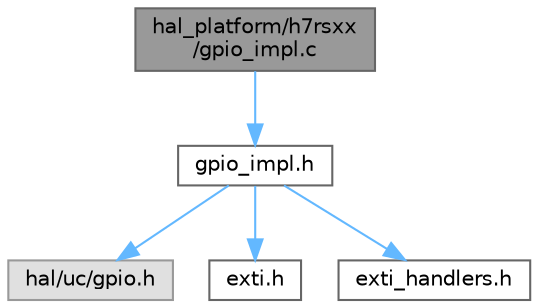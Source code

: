 digraph "hal_platform/h7rsxx/gpio_impl.c"
{
 // INTERACTIVE_SVG=YES
 // LATEX_PDF_SIZE
  bgcolor="transparent";
  edge [fontname=Helvetica,fontsize=10,labelfontname=Helvetica,labelfontsize=10];
  node [fontname=Helvetica,fontsize=10,shape=box,height=0.2,width=0.4];
  Node1 [id="Node000001",label="hal_platform/h7rsxx\l/gpio_impl.c",height=0.2,width=0.4,color="gray40", fillcolor="grey60", style="filled", fontcolor="black",tooltip=" "];
  Node1 -> Node2 [id="edge1_Node000001_Node000002",color="steelblue1",style="solid",tooltip=" "];
  Node2 [id="Node000002",label="gpio_impl.h",height=0.2,width=0.4,color="grey40", fillcolor="white", style="filled",URL="$h7rsxx_2gpio__impl_8h.html",tooltip=" "];
  Node2 -> Node3 [id="edge2_Node000002_Node000003",color="steelblue1",style="solid",tooltip=" "];
  Node3 [id="Node000003",label="hal/uc/gpio.h",height=0.2,width=0.4,color="grey60", fillcolor="#E0E0E0", style="filled",tooltip=" "];
  Node2 -> Node4 [id="edge3_Node000002_Node000004",color="steelblue1",style="solid",tooltip=" "];
  Node4 [id="Node000004",label="exti.h",height=0.2,width=0.4,color="grey40", fillcolor="white", style="filled",URL="$h7rsxx_2exti_8h.html",tooltip=" "];
  Node2 -> Node5 [id="edge4_Node000002_Node000005",color="steelblue1",style="solid",tooltip=" "];
  Node5 [id="Node000005",label="exti_handlers.h",height=0.2,width=0.4,color="grey40", fillcolor="white", style="filled",URL="$h7rsxx_2exti__handlers_8h.html",tooltip=" "];
}
